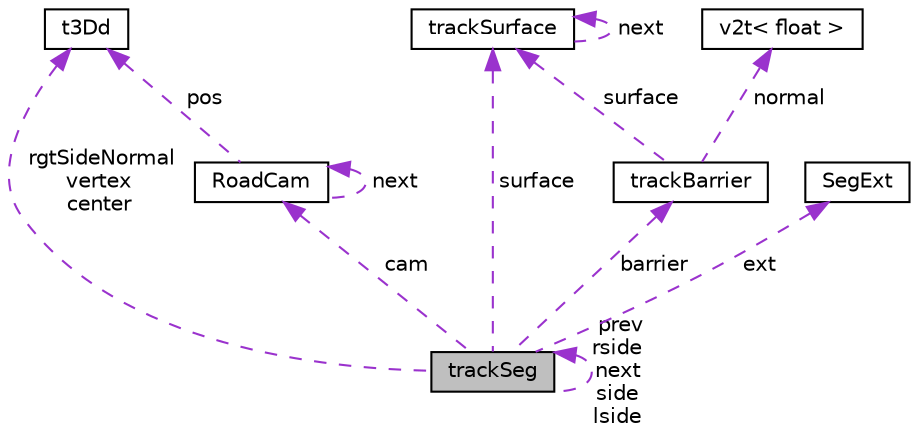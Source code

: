 digraph "trackSeg"
{
  edge [fontname="Helvetica",fontsize="10",labelfontname="Helvetica",labelfontsize="10"];
  node [fontname="Helvetica",fontsize="10",shape=record];
  Node1 [label="trackSeg",height=0.2,width=0.4,color="black", fillcolor="grey75", style="filled", fontcolor="black"];
  Node2 -> Node1 [dir="back",color="darkorchid3",fontsize="10",style="dashed",label=" rgtSideNormal\nvertex\ncenter" ,fontname="Helvetica"];
  Node2 [label="t3Dd",height=0.2,width=0.4,color="black", fillcolor="white", style="filled",URL="$structt3_dd.html",tooltip="3D point. "];
  Node3 -> Node1 [dir="back",color="darkorchid3",fontsize="10",style="dashed",label=" barrier" ,fontname="Helvetica"];
  Node3 [label="trackBarrier",height=0.2,width=0.4,color="black", fillcolor="white", style="filled",URL="$structtrack_barrier.html",tooltip="Barrier. "];
  Node4 -> Node3 [dir="back",color="darkorchid3",fontsize="10",style="dashed",label=" surface" ,fontname="Helvetica"];
  Node4 [label="trackSurface",height=0.2,width=0.4,color="black", fillcolor="white", style="filled",URL="$structtrack_surface.html",tooltip="Surface. "];
  Node4 -> Node4 [dir="back",color="darkorchid3",fontsize="10",style="dashed",label=" next" ,fontname="Helvetica"];
  Node5 -> Node3 [dir="back",color="darkorchid3",fontsize="10",style="dashed",label=" normal" ,fontname="Helvetica"];
  Node5 [label="v2t\< float \>",height=0.2,width=0.4,color="black", fillcolor="white", style="filled",URL="$classv2t.html"];
  Node4 -> Node1 [dir="back",color="darkorchid3",fontsize="10",style="dashed",label=" surface" ,fontname="Helvetica"];
  Node6 -> Node1 [dir="back",color="darkorchid3",fontsize="10",style="dashed",label=" cam" ,fontname="Helvetica"];
  Node6 [label="RoadCam",height=0.2,width=0.4,color="black", fillcolor="white", style="filled",URL="$struct_road_cam.html",tooltip="road camera "];
  Node2 -> Node6 [dir="back",color="darkorchid3",fontsize="10",style="dashed",label=" pos" ,fontname="Helvetica"];
  Node6 -> Node6 [dir="back",color="darkorchid3",fontsize="10",style="dashed",label=" next" ,fontname="Helvetica"];
  Node7 -> Node1 [dir="back",color="darkorchid3",fontsize="10",style="dashed",label=" ext" ,fontname="Helvetica"];
  Node7 [label="SegExt",height=0.2,width=0.4,color="black", fillcolor="white", style="filled",URL="$struct_seg_ext.html",tooltip="Extended track segment. "];
  Node1 -> Node1 [dir="back",color="darkorchid3",fontsize="10",style="dashed",label=" prev\nrside\nnext\nside\nlside" ,fontname="Helvetica"];
}
